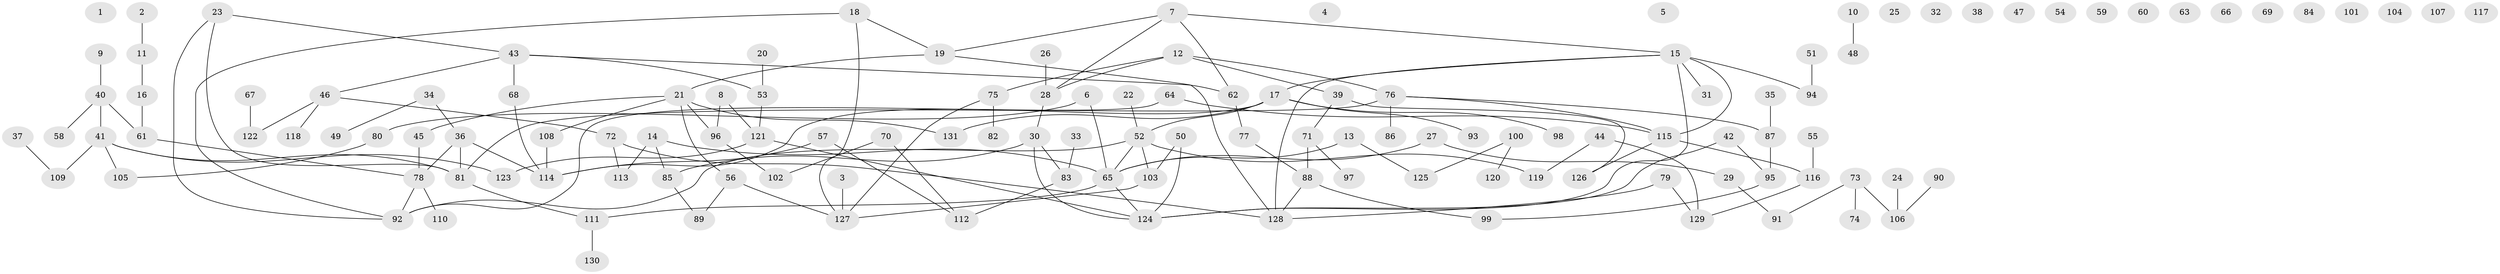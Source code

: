 // coarse degree distribution, {6: 0.11290322580645161, 3: 0.1935483870967742, 5: 0.12903225806451613, 4: 0.12903225806451613, 1: 0.20967741935483872, 2: 0.20967741935483872, 7: 0.016129032258064516}
// Generated by graph-tools (version 1.1) at 2025/35/03/04/25 23:35:45]
// undirected, 131 vertices, 148 edges
graph export_dot {
  node [color=gray90,style=filled];
  1;
  2;
  3;
  4;
  5;
  6;
  7;
  8;
  9;
  10;
  11;
  12;
  13;
  14;
  15;
  16;
  17;
  18;
  19;
  20;
  21;
  22;
  23;
  24;
  25;
  26;
  27;
  28;
  29;
  30;
  31;
  32;
  33;
  34;
  35;
  36;
  37;
  38;
  39;
  40;
  41;
  42;
  43;
  44;
  45;
  46;
  47;
  48;
  49;
  50;
  51;
  52;
  53;
  54;
  55;
  56;
  57;
  58;
  59;
  60;
  61;
  62;
  63;
  64;
  65;
  66;
  67;
  68;
  69;
  70;
  71;
  72;
  73;
  74;
  75;
  76;
  77;
  78;
  79;
  80;
  81;
  82;
  83;
  84;
  85;
  86;
  87;
  88;
  89;
  90;
  91;
  92;
  93;
  94;
  95;
  96;
  97;
  98;
  99;
  100;
  101;
  102;
  103;
  104;
  105;
  106;
  107;
  108;
  109;
  110;
  111;
  112;
  113;
  114;
  115;
  116;
  117;
  118;
  119;
  120;
  121;
  122;
  123;
  124;
  125;
  126;
  127;
  128;
  129;
  130;
  131;
  2 -- 11;
  3 -- 127;
  6 -- 65;
  6 -- 80;
  7 -- 15;
  7 -- 19;
  7 -- 28;
  7 -- 62;
  8 -- 96;
  8 -- 121;
  9 -- 40;
  10 -- 48;
  11 -- 16;
  12 -- 28;
  12 -- 39;
  12 -- 75;
  12 -- 76;
  13 -- 65;
  13 -- 125;
  14 -- 65;
  14 -- 85;
  14 -- 113;
  15 -- 17;
  15 -- 31;
  15 -- 94;
  15 -- 115;
  15 -- 124;
  15 -- 128;
  16 -- 61;
  17 -- 52;
  17 -- 93;
  17 -- 98;
  17 -- 114;
  17 -- 131;
  18 -- 19;
  18 -- 92;
  18 -- 127;
  19 -- 21;
  19 -- 128;
  20 -- 53;
  21 -- 45;
  21 -- 56;
  21 -- 96;
  21 -- 108;
  21 -- 131;
  22 -- 52;
  23 -- 43;
  23 -- 81;
  23 -- 92;
  24 -- 106;
  26 -- 28;
  27 -- 29;
  27 -- 65;
  28 -- 30;
  29 -- 91;
  30 -- 83;
  30 -- 85;
  30 -- 124;
  33 -- 83;
  34 -- 36;
  34 -- 49;
  35 -- 87;
  36 -- 78;
  36 -- 81;
  36 -- 114;
  37 -- 109;
  39 -- 71;
  39 -- 126;
  40 -- 41;
  40 -- 58;
  40 -- 61;
  41 -- 81;
  41 -- 105;
  41 -- 109;
  41 -- 123;
  42 -- 95;
  42 -- 124;
  43 -- 46;
  43 -- 53;
  43 -- 62;
  43 -- 68;
  44 -- 119;
  44 -- 129;
  45 -- 78;
  46 -- 72;
  46 -- 118;
  46 -- 122;
  50 -- 103;
  50 -- 124;
  51 -- 94;
  52 -- 65;
  52 -- 92;
  52 -- 103;
  52 -- 119;
  53 -- 121;
  55 -- 116;
  56 -- 89;
  56 -- 127;
  57 -- 112;
  57 -- 114;
  61 -- 78;
  62 -- 77;
  64 -- 92;
  64 -- 115;
  65 -- 111;
  65 -- 124;
  67 -- 122;
  68 -- 114;
  70 -- 102;
  70 -- 112;
  71 -- 88;
  71 -- 97;
  72 -- 113;
  72 -- 128;
  73 -- 74;
  73 -- 91;
  73 -- 106;
  75 -- 82;
  75 -- 127;
  76 -- 81;
  76 -- 86;
  76 -- 87;
  76 -- 115;
  77 -- 88;
  78 -- 92;
  78 -- 110;
  79 -- 128;
  79 -- 129;
  80 -- 105;
  81 -- 111;
  83 -- 112;
  85 -- 89;
  87 -- 95;
  88 -- 99;
  88 -- 128;
  90 -- 106;
  95 -- 99;
  96 -- 102;
  100 -- 120;
  100 -- 125;
  103 -- 127;
  108 -- 114;
  111 -- 130;
  115 -- 116;
  115 -- 126;
  116 -- 129;
  121 -- 123;
  121 -- 124;
}
